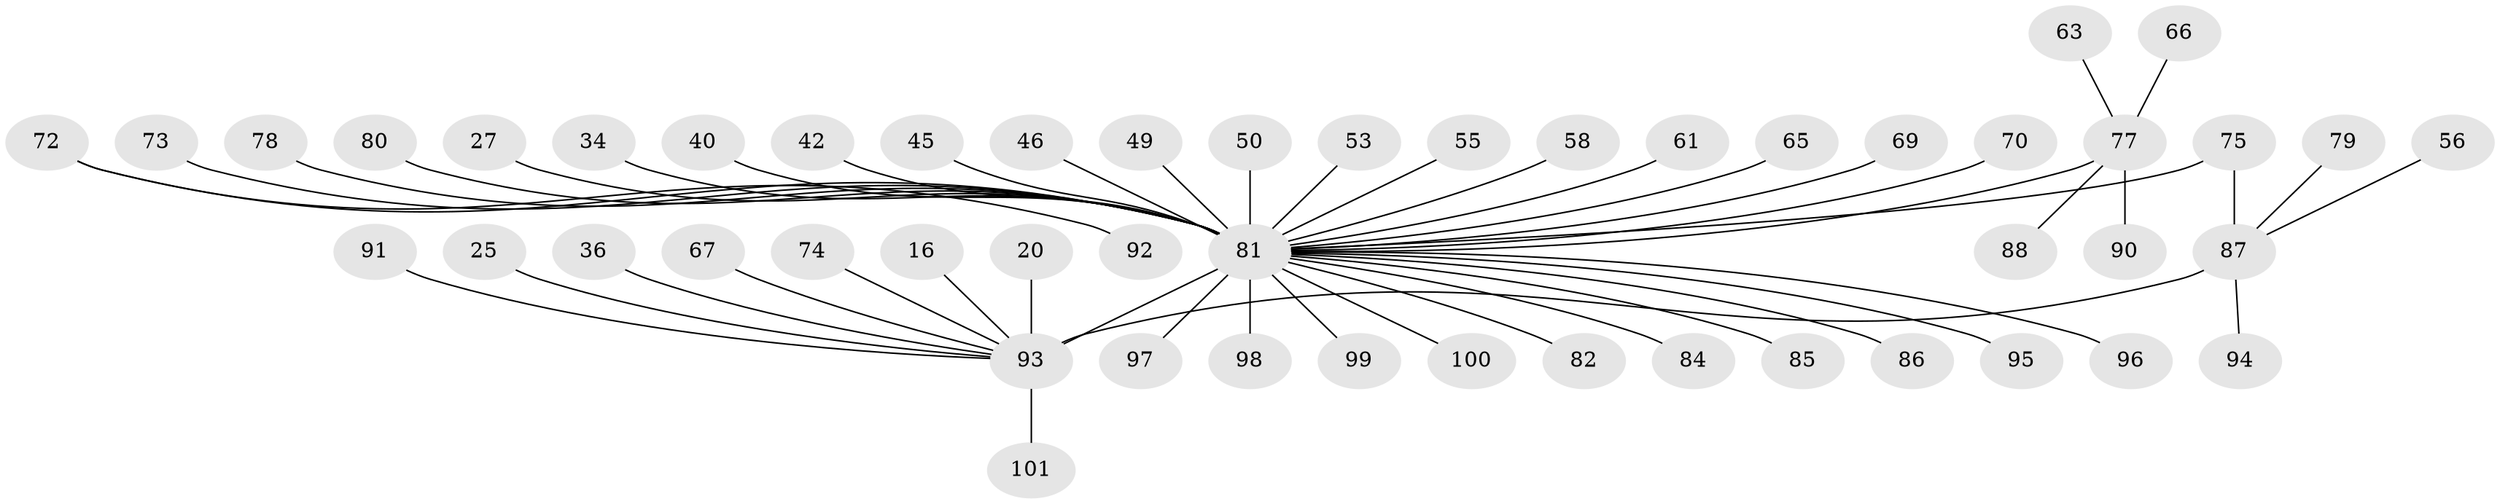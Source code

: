 // original degree distribution, {6: 0.009900990099009901, 46: 0.009900990099009901, 9: 0.009900990099009901, 11: 0.009900990099009901, 1: 0.5148514851485149, 4: 0.04950495049504951, 2: 0.2376237623762376, 7: 0.009900990099009901, 3: 0.1188118811881188, 5: 0.0297029702970297}
// Generated by graph-tools (version 1.1) at 2025/46/03/09/25 04:46:52]
// undirected, 50 vertices, 50 edges
graph export_dot {
graph [start="1"]
  node [color=gray90,style=filled];
  16;
  20 [super="+17"];
  25;
  27;
  34;
  36;
  40;
  42;
  45 [super="+26"];
  46;
  49;
  50;
  53;
  55;
  56;
  58;
  61;
  63;
  65 [super="+15+21"];
  66;
  67;
  69 [super="+39"];
  70 [super="+68"];
  72 [super="+64"];
  73;
  74;
  75;
  77 [super="+1+57"];
  78;
  79;
  80;
  81 [super="+51+31+6+14+33+5+7+8+10+23"];
  82;
  84;
  85;
  86 [super="+83"];
  87 [super="+29+71+48"];
  88;
  90;
  91;
  92;
  93 [super="+59+62+89"];
  94;
  95;
  96;
  97;
  98 [super="+13"];
  99;
  100;
  101;
  16 -- 93;
  20 -- 93;
  25 -- 93;
  27 -- 81;
  34 -- 81;
  36 -- 93;
  40 -- 81;
  42 -- 81;
  45 -- 81 [weight=3];
  46 -- 81;
  49 -- 81;
  50 -- 81;
  53 -- 81;
  55 -- 81;
  56 -- 87;
  58 -- 81;
  61 -- 81;
  63 -- 77;
  65 -- 81 [weight=2];
  66 -- 77;
  67 -- 93;
  69 -- 81;
  70 -- 81;
  72 -- 92;
  72 -- 81 [weight=4];
  73 -- 81;
  74 -- 93;
  75 -- 87;
  75 -- 81;
  77 -- 90;
  77 -- 88;
  77 -- 81 [weight=4];
  78 -- 81;
  79 -- 87;
  80 -- 81;
  81 -- 84;
  81 -- 85;
  81 -- 93 [weight=8];
  81 -- 82;
  81 -- 86;
  81 -- 95;
  81 -- 96;
  81 -- 97;
  81 -- 98;
  81 -- 99;
  81 -- 100;
  87 -- 94;
  87 -- 93 [weight=5];
  91 -- 93;
  93 -- 101;
}
